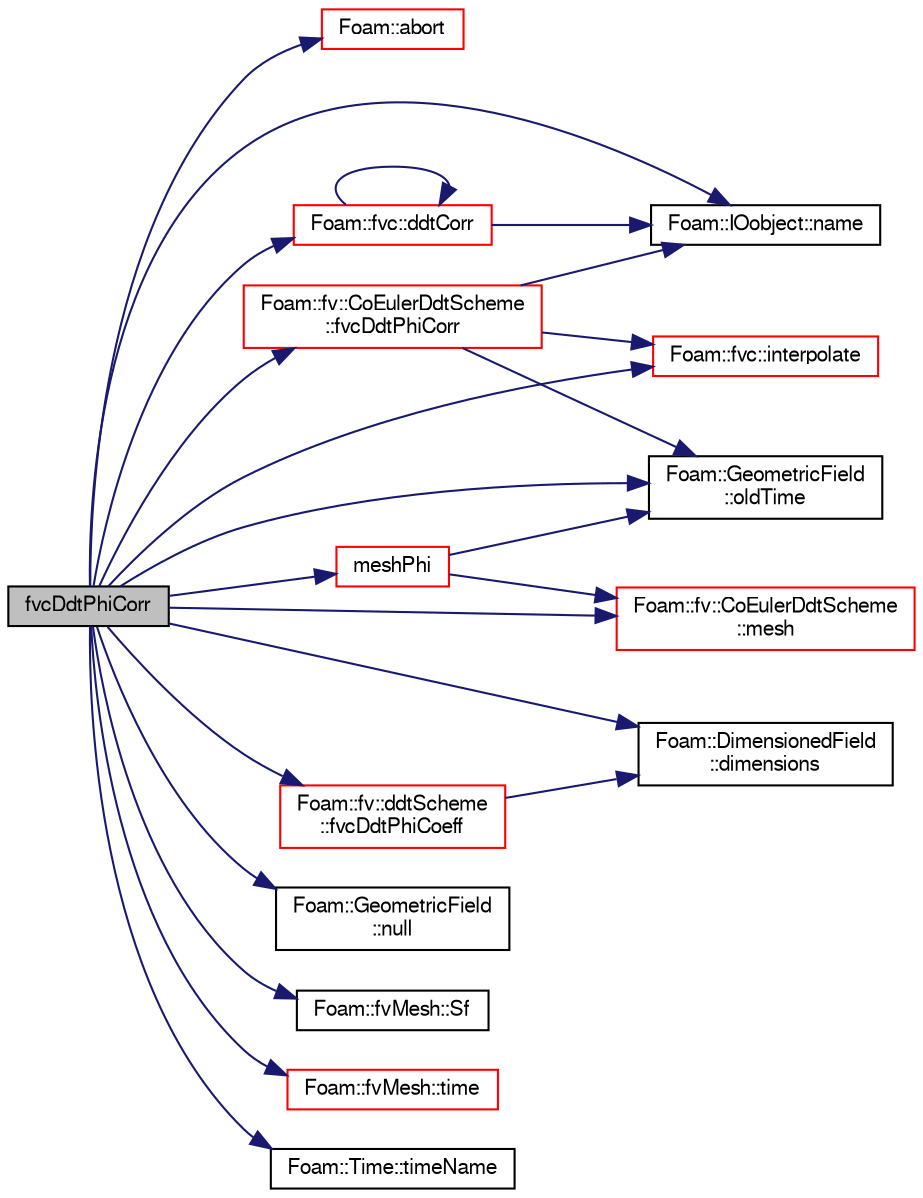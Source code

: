 digraph "fvcDdtPhiCorr"
{
  bgcolor="transparent";
  edge [fontname="FreeSans",fontsize="10",labelfontname="FreeSans",labelfontsize="10"];
  node [fontname="FreeSans",fontsize="10",shape=record];
  rankdir="LR";
  Node1217 [label="fvcDdtPhiCorr",height=0.2,width=0.4,color="black", fillcolor="grey75", style="filled", fontcolor="black"];
  Node1217 -> Node1218 [color="midnightblue",fontsize="10",style="solid",fontname="FreeSans"];
  Node1218 [label="Foam::abort",height=0.2,width=0.4,color="red",URL="$a21124.html#a447107a607d03e417307c203fa5fb44b"];
  Node1217 -> Node1261 [color="midnightblue",fontsize="10",style="solid",fontname="FreeSans"];
  Node1261 [label="Foam::fvc::ddtCorr",height=0.2,width=0.4,color="red",URL="$a21134.html#a62752eff998bc6e471deab75616e34d5"];
  Node1261 -> Node1268 [color="midnightblue",fontsize="10",style="solid",fontname="FreeSans"];
  Node1268 [label="Foam::IOobject::name",height=0.2,width=0.4,color="black",URL="$a26142.html#acc80e00a8ac919288fb55bd14cc88bf6",tooltip="Return name. "];
  Node1261 -> Node1261 [color="midnightblue",fontsize="10",style="solid",fontname="FreeSans"];
  Node1217 -> Node1269 [color="midnightblue",fontsize="10",style="solid",fontname="FreeSans"];
  Node1269 [label="Foam::DimensionedField\l::dimensions",height=0.2,width=0.4,color="black",URL="$a26390.html#a66989c1e0666e0d0c93a2056ce75599e",tooltip="Return dimensions. "];
  Node1217 -> Node1270 [color="midnightblue",fontsize="10",style="solid",fontname="FreeSans"];
  Node1270 [label="Foam::fv::ddtScheme\l::fvcDdtPhiCoeff",height=0.2,width=0.4,color="red",URL="$a22486.html#adaa5c26dbfd2851be994f2e32f3274d1"];
  Node1270 -> Node1269 [color="midnightblue",fontsize="10",style="solid",fontname="FreeSans"];
  Node1217 -> Node1294 [color="midnightblue",fontsize="10",style="solid",fontname="FreeSans"];
  Node1294 [label="Foam::fv::CoEulerDdtScheme\l::fvcDdtPhiCorr",height=0.2,width=0.4,color="red",URL="$a22474.html#a33f5cdb166b94225746ffebc3da4f759"];
  Node1294 -> Node1296 [color="midnightblue",fontsize="10",style="solid",fontname="FreeSans"];
  Node1296 [label="Foam::fvc::interpolate",height=0.2,width=0.4,color="red",URL="$a21134.html#addbc18784300dd0955a9bf79f8e2c43b"];
  Node1294 -> Node1268 [color="midnightblue",fontsize="10",style="solid",fontname="FreeSans"];
  Node1294 -> Node1297 [color="midnightblue",fontsize="10",style="solid",fontname="FreeSans"];
  Node1297 [label="Foam::GeometricField\l::oldTime",height=0.2,width=0.4,color="black",URL="$a22434.html#a2f51be6de19012555f923b0902d64135",tooltip="Return old time field. "];
  Node1217 -> Node1296 [color="midnightblue",fontsize="10",style="solid",fontname="FreeSans"];
  Node1217 -> Node1299 [color="midnightblue",fontsize="10",style="solid",fontname="FreeSans"];
  Node1299 [label="Foam::fv::CoEulerDdtScheme\l::mesh",height=0.2,width=0.4,color="red",URL="$a22474.html#a470f06cfb9b6ee887cd85d63de275607",tooltip="Return mesh reference. "];
  Node1217 -> Node1311 [color="midnightblue",fontsize="10",style="solid",fontname="FreeSans"];
  Node1311 [label="meshPhi",height=0.2,width=0.4,color="red",URL="$a22478.html#ab9b3ec36b13f0ff78f35c1f7e43729a0"];
  Node1311 -> Node1299 [color="midnightblue",fontsize="10",style="solid",fontname="FreeSans"];
  Node1311 -> Node1297 [color="midnightblue",fontsize="10",style="solid",fontname="FreeSans"];
  Node1217 -> Node1268 [color="midnightblue",fontsize="10",style="solid",fontname="FreeSans"];
  Node1217 -> Node1320 [color="midnightblue",fontsize="10",style="solid",fontname="FreeSans"];
  Node1320 [label="Foam::GeometricField\l::null",height=0.2,width=0.4,color="black",URL="$a22434.html#ac8e78b2b70fc0c890aedf7cde2c712f1",tooltip="Return a null geometric field. "];
  Node1217 -> Node1297 [color="midnightblue",fontsize="10",style="solid",fontname="FreeSans"];
  Node1217 -> Node1321 [color="midnightblue",fontsize="10",style="solid",fontname="FreeSans"];
  Node1321 [label="Foam::fvMesh::Sf",height=0.2,width=0.4,color="black",URL="$a22766.html#aa12aaa436e7e8ddf2635204f3ab873fa",tooltip="Return cell face area vectors. "];
  Node1217 -> Node1313 [color="midnightblue",fontsize="10",style="solid",fontname="FreeSans"];
  Node1313 [label="Foam::fvMesh::time",height=0.2,width=0.4,color="red",URL="$a22766.html#a0d94096809fe3376b29a2a29ca11bb18",tooltip="Return the top-level database. "];
  Node1217 -> Node1322 [color="midnightblue",fontsize="10",style="solid",fontname="FreeSans"];
  Node1322 [label="Foam::Time::timeName",height=0.2,width=0.4,color="black",URL="$a26350.html#ad9d86fef6eca18797c786726cf925179",tooltip="Return time name of given scalar time. "];
}
